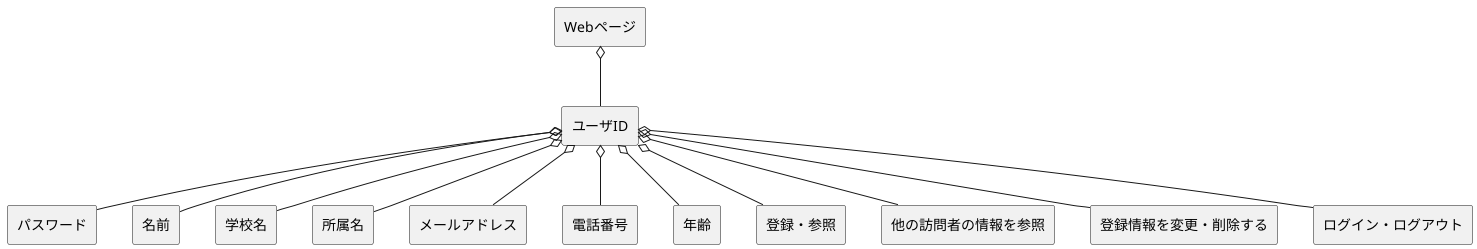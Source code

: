 @startuml 訪問者システム
skinparam componentStyle rectangle

[Webページ] o-- [ユーザID]

[ユーザID] o-- [パスワード]
[ユーザID] o-- [名前]
[ユーザID] o-- [学校名]
[ユーザID] o-- [所属名]
[ユーザID] o-- [メールアドレス]
[ユーザID] o-- [電話番号]
[ユーザID] o-- [年齢]
[ユーザID] o-- [登録・参照]
[ユーザID] o-- [他の訪問者の情報を参照]
[ユーザID] o-- [登録情報を変更・削除する]
[ユーザID] o-- [ログイン・ログアウト]

@enduml